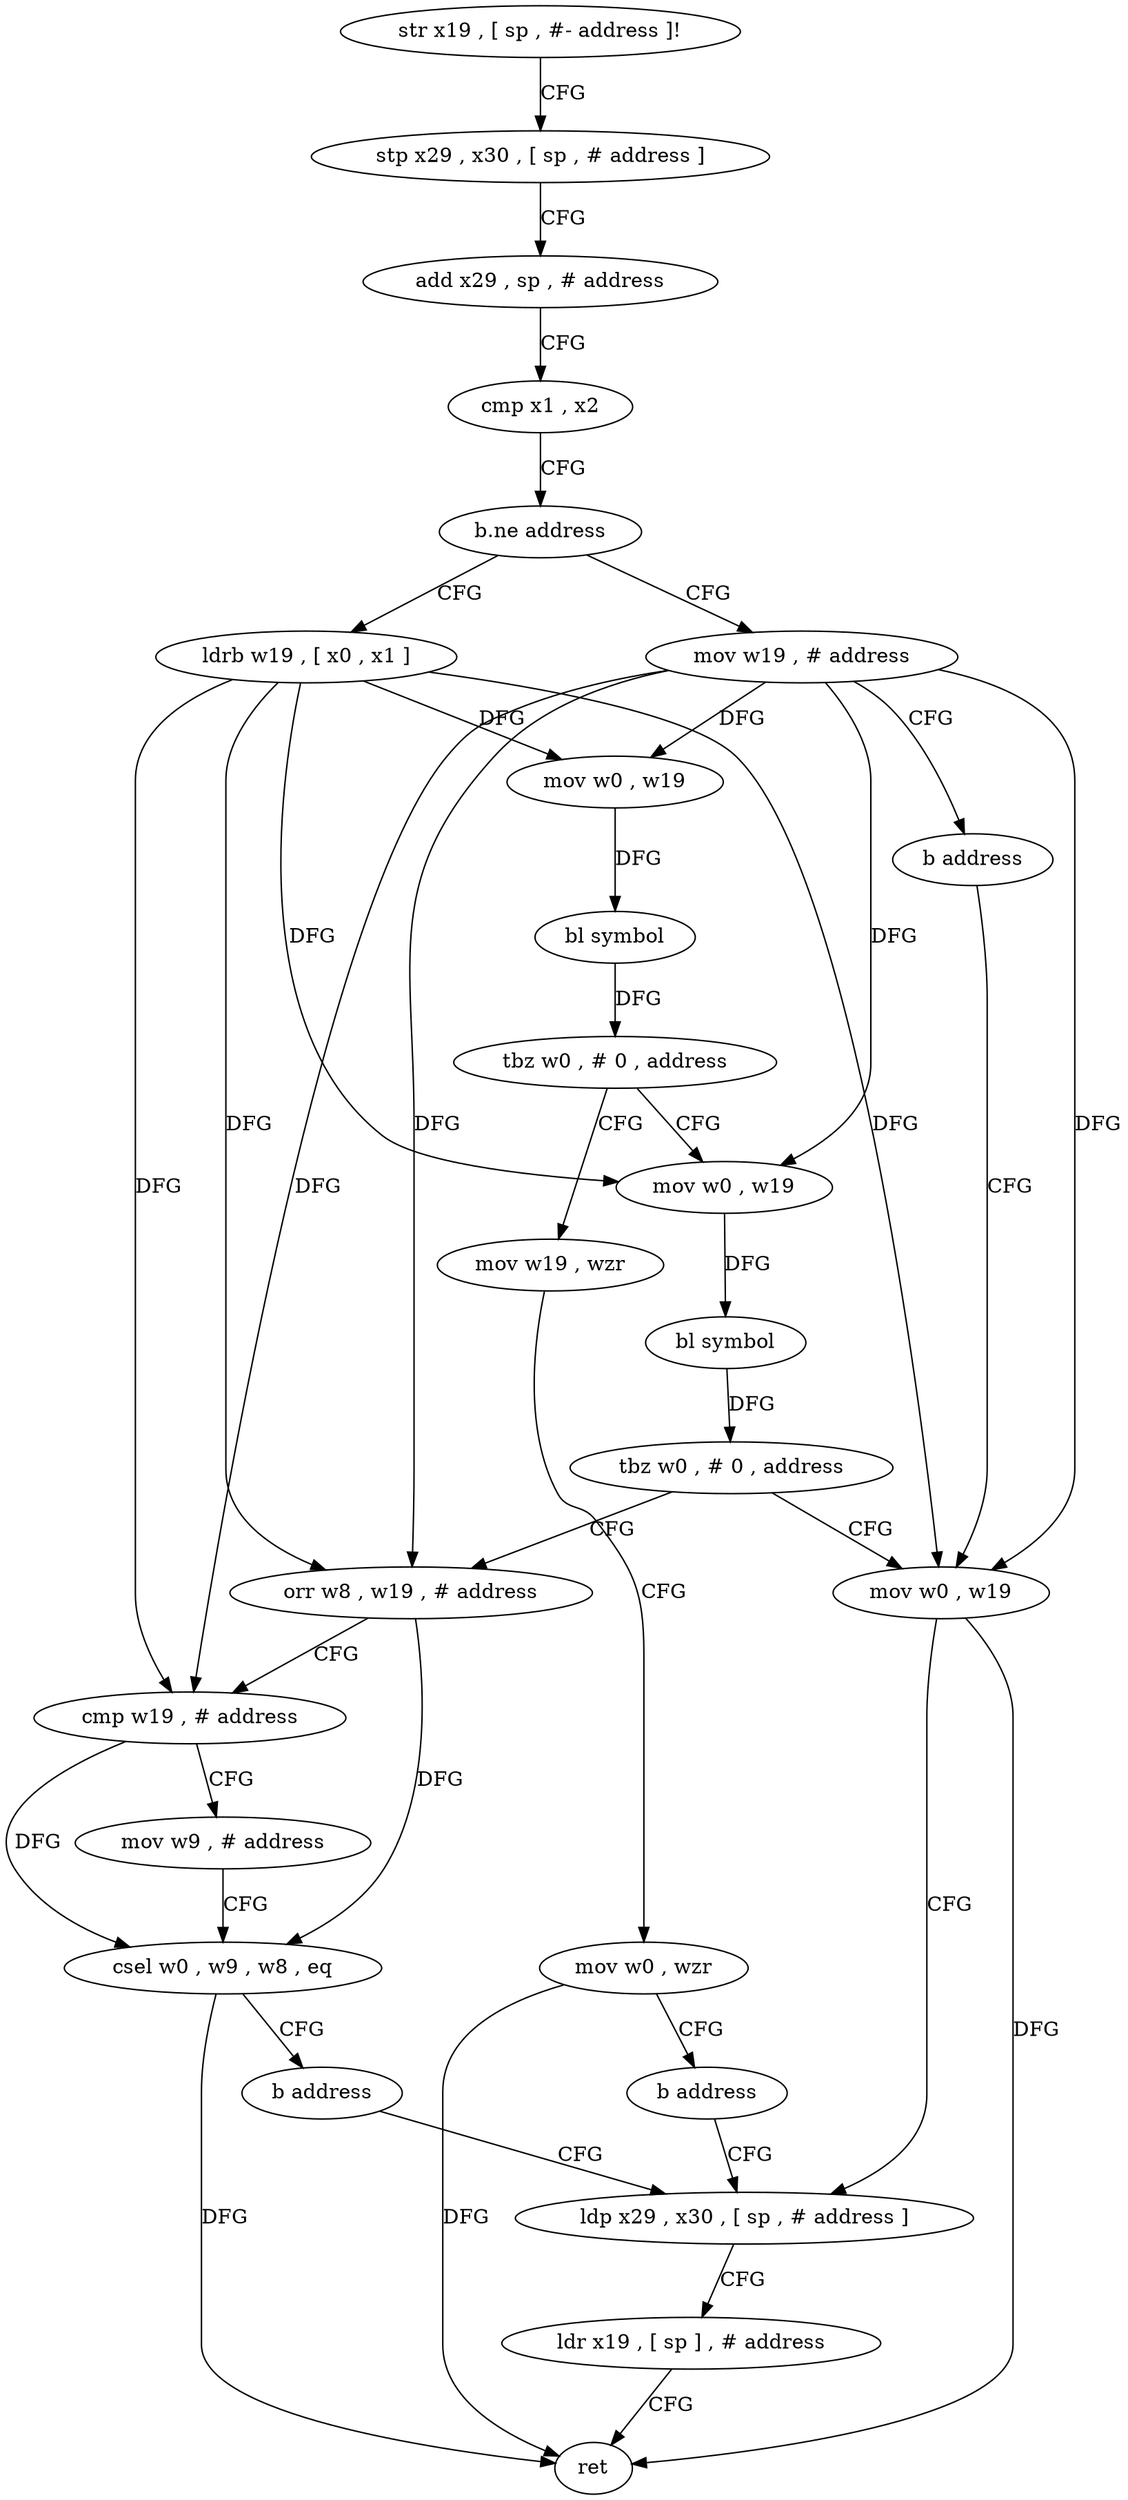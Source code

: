 digraph "func" {
"4239992" [label = "str x19 , [ sp , #- address ]!" ]
"4239996" [label = "stp x29 , x30 , [ sp , # address ]" ]
"4240000" [label = "add x29 , sp , # address" ]
"4240004" [label = "cmp x1 , x2" ]
"4240008" [label = "b.ne address" ]
"4240020" [label = "ldrb w19 , [ x0 , x1 ]" ]
"4240012" [label = "mov w19 , # address" ]
"4240024" [label = "mov w0 , w19" ]
"4240028" [label = "bl symbol" ]
"4240032" [label = "tbz w0 , # 0 , address" ]
"4240048" [label = "mov w0 , w19" ]
"4240036" [label = "mov w19 , wzr" ]
"4240016" [label = "b address" ]
"4240060" [label = "mov w0 , w19" ]
"4240052" [label = "bl symbol" ]
"4240056" [label = "tbz w0 , # 0 , address" ]
"4240076" [label = "orr w8 , w19 , # address" ]
"4240040" [label = "mov w0 , wzr" ]
"4240044" [label = "b address" ]
"4240064" [label = "ldp x29 , x30 , [ sp , # address ]" ]
"4240080" [label = "cmp w19 , # address" ]
"4240084" [label = "mov w9 , # address" ]
"4240088" [label = "csel w0 , w9 , w8 , eq" ]
"4240092" [label = "b address" ]
"4240068" [label = "ldr x19 , [ sp ] , # address" ]
"4240072" [label = "ret" ]
"4239992" -> "4239996" [ label = "CFG" ]
"4239996" -> "4240000" [ label = "CFG" ]
"4240000" -> "4240004" [ label = "CFG" ]
"4240004" -> "4240008" [ label = "CFG" ]
"4240008" -> "4240020" [ label = "CFG" ]
"4240008" -> "4240012" [ label = "CFG" ]
"4240020" -> "4240024" [ label = "DFG" ]
"4240020" -> "4240048" [ label = "DFG" ]
"4240020" -> "4240060" [ label = "DFG" ]
"4240020" -> "4240076" [ label = "DFG" ]
"4240020" -> "4240080" [ label = "DFG" ]
"4240012" -> "4240016" [ label = "CFG" ]
"4240012" -> "4240024" [ label = "DFG" ]
"4240012" -> "4240048" [ label = "DFG" ]
"4240012" -> "4240060" [ label = "DFG" ]
"4240012" -> "4240076" [ label = "DFG" ]
"4240012" -> "4240080" [ label = "DFG" ]
"4240024" -> "4240028" [ label = "DFG" ]
"4240028" -> "4240032" [ label = "DFG" ]
"4240032" -> "4240048" [ label = "CFG" ]
"4240032" -> "4240036" [ label = "CFG" ]
"4240048" -> "4240052" [ label = "DFG" ]
"4240036" -> "4240040" [ label = "CFG" ]
"4240016" -> "4240060" [ label = "CFG" ]
"4240060" -> "4240064" [ label = "CFG" ]
"4240060" -> "4240072" [ label = "DFG" ]
"4240052" -> "4240056" [ label = "DFG" ]
"4240056" -> "4240076" [ label = "CFG" ]
"4240056" -> "4240060" [ label = "CFG" ]
"4240076" -> "4240080" [ label = "CFG" ]
"4240076" -> "4240088" [ label = "DFG" ]
"4240040" -> "4240044" [ label = "CFG" ]
"4240040" -> "4240072" [ label = "DFG" ]
"4240044" -> "4240064" [ label = "CFG" ]
"4240064" -> "4240068" [ label = "CFG" ]
"4240080" -> "4240084" [ label = "CFG" ]
"4240080" -> "4240088" [ label = "DFG" ]
"4240084" -> "4240088" [ label = "CFG" ]
"4240088" -> "4240092" [ label = "CFG" ]
"4240088" -> "4240072" [ label = "DFG" ]
"4240092" -> "4240064" [ label = "CFG" ]
"4240068" -> "4240072" [ label = "CFG" ]
}

